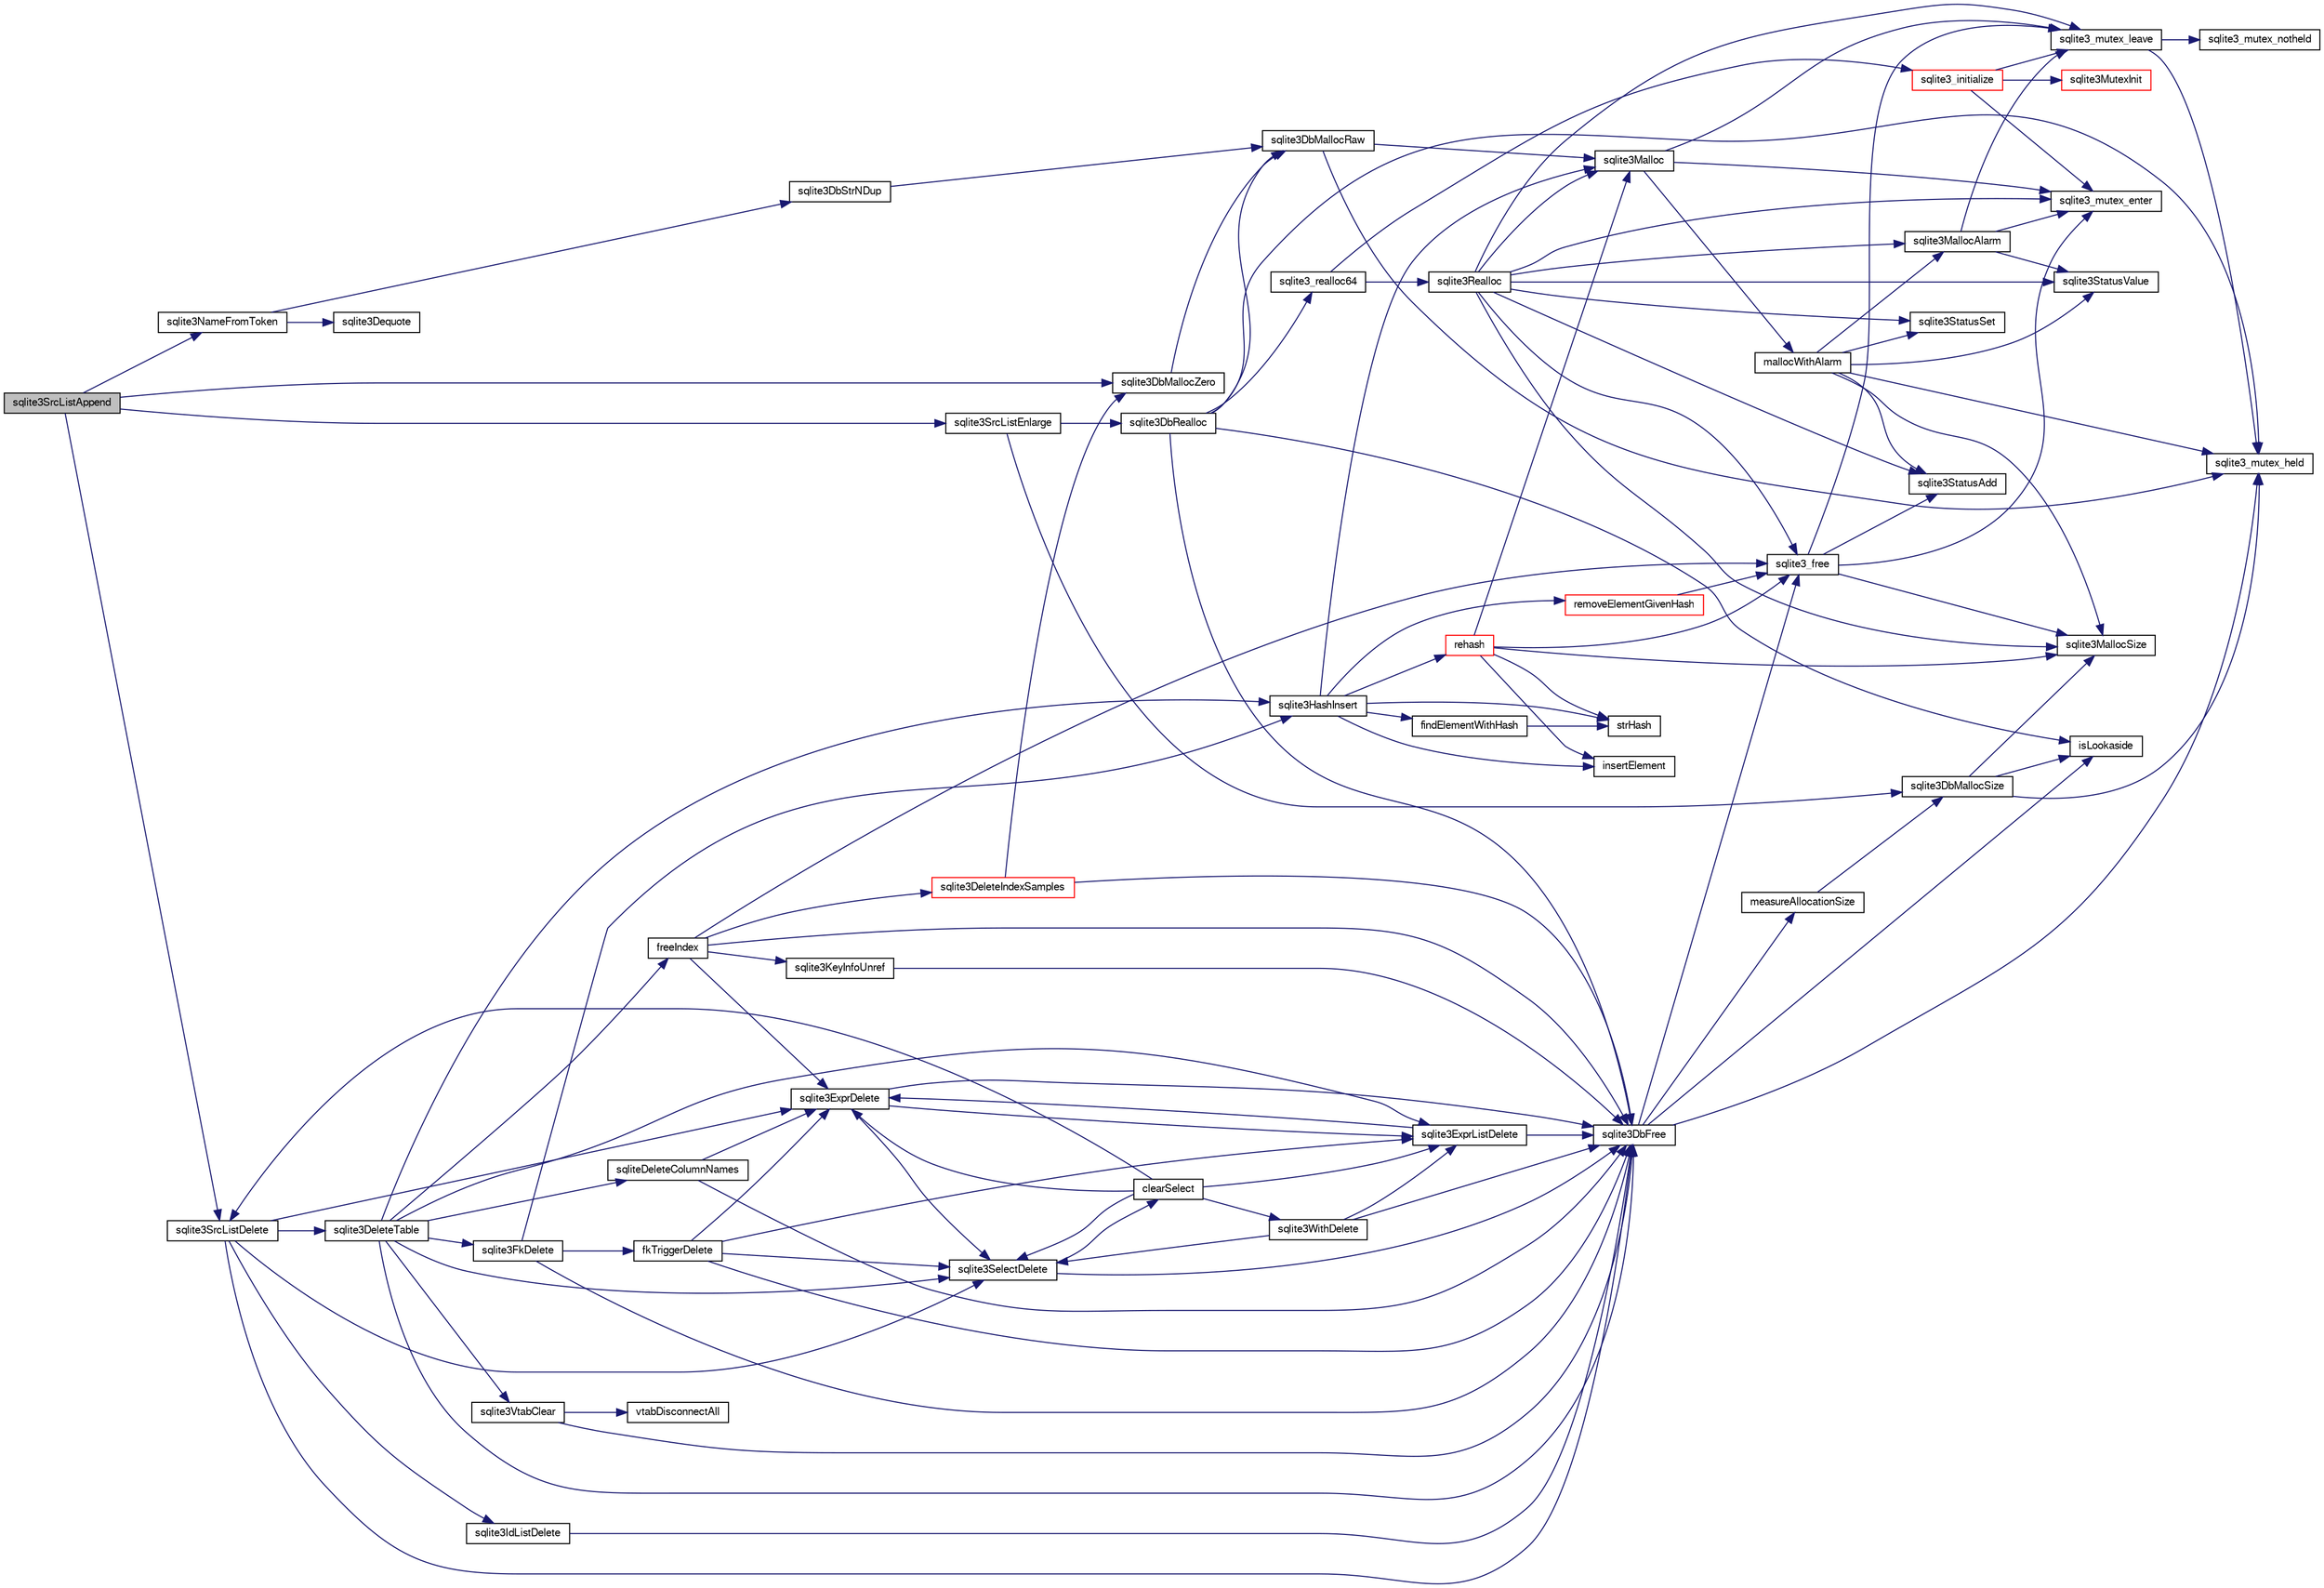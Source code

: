 digraph "sqlite3SrcListAppend"
{
  edge [fontname="FreeSans",fontsize="10",labelfontname="FreeSans",labelfontsize="10"];
  node [fontname="FreeSans",fontsize="10",shape=record];
  rankdir="LR";
  Node702630 [label="sqlite3SrcListAppend",height=0.2,width=0.4,color="black", fillcolor="grey75", style="filled", fontcolor="black"];
  Node702630 -> Node702631 [color="midnightblue",fontsize="10",style="solid",fontname="FreeSans"];
  Node702631 [label="sqlite3DbMallocZero",height=0.2,width=0.4,color="black", fillcolor="white", style="filled",URL="$sqlite3_8c.html#a49cfebac9d6067a03442c92af73f33e4"];
  Node702631 -> Node702632 [color="midnightblue",fontsize="10",style="solid",fontname="FreeSans"];
  Node702632 [label="sqlite3DbMallocRaw",height=0.2,width=0.4,color="black", fillcolor="white", style="filled",URL="$sqlite3_8c.html#abbe8be0cf7175e11ddc3e2218fad924e"];
  Node702632 -> Node702633 [color="midnightblue",fontsize="10",style="solid",fontname="FreeSans"];
  Node702633 [label="sqlite3_mutex_held",height=0.2,width=0.4,color="black", fillcolor="white", style="filled",URL="$sqlite3_8c.html#acf77da68932b6bc163c5e68547ecc3e7"];
  Node702632 -> Node702634 [color="midnightblue",fontsize="10",style="solid",fontname="FreeSans"];
  Node702634 [label="sqlite3Malloc",height=0.2,width=0.4,color="black", fillcolor="white", style="filled",URL="$sqlite3_8c.html#a361a2eaa846b1885f123abe46f5d8b2b"];
  Node702634 -> Node702635 [color="midnightblue",fontsize="10",style="solid",fontname="FreeSans"];
  Node702635 [label="sqlite3_mutex_enter",height=0.2,width=0.4,color="black", fillcolor="white", style="filled",URL="$sqlite3_8c.html#a1c12cde690bd89f104de5cbad12a6bf5"];
  Node702634 -> Node702636 [color="midnightblue",fontsize="10",style="solid",fontname="FreeSans"];
  Node702636 [label="mallocWithAlarm",height=0.2,width=0.4,color="black", fillcolor="white", style="filled",URL="$sqlite3_8c.html#ab070d5cf8e48ec8a6a43cf025d48598b"];
  Node702636 -> Node702633 [color="midnightblue",fontsize="10",style="solid",fontname="FreeSans"];
  Node702636 -> Node702637 [color="midnightblue",fontsize="10",style="solid",fontname="FreeSans"];
  Node702637 [label="sqlite3StatusSet",height=0.2,width=0.4,color="black", fillcolor="white", style="filled",URL="$sqlite3_8c.html#afec7586c01fcb5ea17dc9d7725a589d9"];
  Node702636 -> Node702638 [color="midnightblue",fontsize="10",style="solid",fontname="FreeSans"];
  Node702638 [label="sqlite3StatusValue",height=0.2,width=0.4,color="black", fillcolor="white", style="filled",URL="$sqlite3_8c.html#a30b8ac296c6e200c1fa57708d52c6ef6"];
  Node702636 -> Node702639 [color="midnightblue",fontsize="10",style="solid",fontname="FreeSans"];
  Node702639 [label="sqlite3MallocAlarm",height=0.2,width=0.4,color="black", fillcolor="white", style="filled",URL="$sqlite3_8c.html#ada66988e8471d1198f3219c062377508"];
  Node702639 -> Node702638 [color="midnightblue",fontsize="10",style="solid",fontname="FreeSans"];
  Node702639 -> Node702640 [color="midnightblue",fontsize="10",style="solid",fontname="FreeSans"];
  Node702640 [label="sqlite3_mutex_leave",height=0.2,width=0.4,color="black", fillcolor="white", style="filled",URL="$sqlite3_8c.html#a5838d235601dbd3c1fa993555c6bcc93"];
  Node702640 -> Node702633 [color="midnightblue",fontsize="10",style="solid",fontname="FreeSans"];
  Node702640 -> Node702641 [color="midnightblue",fontsize="10",style="solid",fontname="FreeSans"];
  Node702641 [label="sqlite3_mutex_notheld",height=0.2,width=0.4,color="black", fillcolor="white", style="filled",URL="$sqlite3_8c.html#a83967c837c1c000d3b5adcfaa688f5dc"];
  Node702639 -> Node702635 [color="midnightblue",fontsize="10",style="solid",fontname="FreeSans"];
  Node702636 -> Node702642 [color="midnightblue",fontsize="10",style="solid",fontname="FreeSans"];
  Node702642 [label="sqlite3MallocSize",height=0.2,width=0.4,color="black", fillcolor="white", style="filled",URL="$sqlite3_8c.html#acf5d2a5f35270bafb050bd2def576955"];
  Node702636 -> Node702643 [color="midnightblue",fontsize="10",style="solid",fontname="FreeSans"];
  Node702643 [label="sqlite3StatusAdd",height=0.2,width=0.4,color="black", fillcolor="white", style="filled",URL="$sqlite3_8c.html#afa029f93586aeab4cc85360905dae9cd"];
  Node702634 -> Node702640 [color="midnightblue",fontsize="10",style="solid",fontname="FreeSans"];
  Node702630 -> Node702644 [color="midnightblue",fontsize="10",style="solid",fontname="FreeSans"];
  Node702644 [label="sqlite3SrcListEnlarge",height=0.2,width=0.4,color="black", fillcolor="white", style="filled",URL="$sqlite3_8c.html#aac45cc6a2a4e23a49a88ff54b09b5a2b"];
  Node702644 -> Node702645 [color="midnightblue",fontsize="10",style="solid",fontname="FreeSans"];
  Node702645 [label="sqlite3DbRealloc",height=0.2,width=0.4,color="black", fillcolor="white", style="filled",URL="$sqlite3_8c.html#ae028f4902a9d29bcaf310ff289ee87dc"];
  Node702645 -> Node702633 [color="midnightblue",fontsize="10",style="solid",fontname="FreeSans"];
  Node702645 -> Node702632 [color="midnightblue",fontsize="10",style="solid",fontname="FreeSans"];
  Node702645 -> Node702646 [color="midnightblue",fontsize="10",style="solid",fontname="FreeSans"];
  Node702646 [label="isLookaside",height=0.2,width=0.4,color="black", fillcolor="white", style="filled",URL="$sqlite3_8c.html#a770fa05ff9717b75e16f4d968a77b897"];
  Node702645 -> Node702647 [color="midnightblue",fontsize="10",style="solid",fontname="FreeSans"];
  Node702647 [label="sqlite3DbFree",height=0.2,width=0.4,color="black", fillcolor="white", style="filled",URL="$sqlite3_8c.html#ac70ab821a6607b4a1b909582dc37a069"];
  Node702647 -> Node702633 [color="midnightblue",fontsize="10",style="solid",fontname="FreeSans"];
  Node702647 -> Node702648 [color="midnightblue",fontsize="10",style="solid",fontname="FreeSans"];
  Node702648 [label="measureAllocationSize",height=0.2,width=0.4,color="black", fillcolor="white", style="filled",URL="$sqlite3_8c.html#a45731e644a22fdb756e2b6337224217a"];
  Node702648 -> Node702649 [color="midnightblue",fontsize="10",style="solid",fontname="FreeSans"];
  Node702649 [label="sqlite3DbMallocSize",height=0.2,width=0.4,color="black", fillcolor="white", style="filled",URL="$sqlite3_8c.html#aa397e5a8a03495203a0767abf0a71f86"];
  Node702649 -> Node702642 [color="midnightblue",fontsize="10",style="solid",fontname="FreeSans"];
  Node702649 -> Node702633 [color="midnightblue",fontsize="10",style="solid",fontname="FreeSans"];
  Node702649 -> Node702646 [color="midnightblue",fontsize="10",style="solid",fontname="FreeSans"];
  Node702647 -> Node702646 [color="midnightblue",fontsize="10",style="solid",fontname="FreeSans"];
  Node702647 -> Node702650 [color="midnightblue",fontsize="10",style="solid",fontname="FreeSans"];
  Node702650 [label="sqlite3_free",height=0.2,width=0.4,color="black", fillcolor="white", style="filled",URL="$sqlite3_8c.html#a6552349e36a8a691af5487999ab09519"];
  Node702650 -> Node702635 [color="midnightblue",fontsize="10",style="solid",fontname="FreeSans"];
  Node702650 -> Node702643 [color="midnightblue",fontsize="10",style="solid",fontname="FreeSans"];
  Node702650 -> Node702642 [color="midnightblue",fontsize="10",style="solid",fontname="FreeSans"];
  Node702650 -> Node702640 [color="midnightblue",fontsize="10",style="solid",fontname="FreeSans"];
  Node702645 -> Node702651 [color="midnightblue",fontsize="10",style="solid",fontname="FreeSans"];
  Node702651 [label="sqlite3_realloc64",height=0.2,width=0.4,color="black", fillcolor="white", style="filled",URL="$sqlite3_8c.html#a3765a714077ee547e811034236dc9ecd"];
  Node702651 -> Node702652 [color="midnightblue",fontsize="10",style="solid",fontname="FreeSans"];
  Node702652 [label="sqlite3_initialize",height=0.2,width=0.4,color="red", fillcolor="white", style="filled",URL="$sqlite3_8c.html#ab0c0ee2d5d4cf8b28e9572296a8861df"];
  Node702652 -> Node702653 [color="midnightblue",fontsize="10",style="solid",fontname="FreeSans"];
  Node702653 [label="sqlite3MutexInit",height=0.2,width=0.4,color="red", fillcolor="white", style="filled",URL="$sqlite3_8c.html#a7906afcdd1cdb3d0007eb932398a1158"];
  Node702652 -> Node702635 [color="midnightblue",fontsize="10",style="solid",fontname="FreeSans"];
  Node702652 -> Node702640 [color="midnightblue",fontsize="10",style="solid",fontname="FreeSans"];
  Node702651 -> Node702685 [color="midnightblue",fontsize="10",style="solid",fontname="FreeSans"];
  Node702685 [label="sqlite3Realloc",height=0.2,width=0.4,color="black", fillcolor="white", style="filled",URL="$sqlite3_8c.html#ad53aefdfc088f622e23ffe838201fe22"];
  Node702685 -> Node702634 [color="midnightblue",fontsize="10",style="solid",fontname="FreeSans"];
  Node702685 -> Node702650 [color="midnightblue",fontsize="10",style="solid",fontname="FreeSans"];
  Node702685 -> Node702642 [color="midnightblue",fontsize="10",style="solid",fontname="FreeSans"];
  Node702685 -> Node702635 [color="midnightblue",fontsize="10",style="solid",fontname="FreeSans"];
  Node702685 -> Node702637 [color="midnightblue",fontsize="10",style="solid",fontname="FreeSans"];
  Node702685 -> Node702638 [color="midnightblue",fontsize="10",style="solid",fontname="FreeSans"];
  Node702685 -> Node702639 [color="midnightblue",fontsize="10",style="solid",fontname="FreeSans"];
  Node702685 -> Node702643 [color="midnightblue",fontsize="10",style="solid",fontname="FreeSans"];
  Node702685 -> Node702640 [color="midnightblue",fontsize="10",style="solid",fontname="FreeSans"];
  Node702644 -> Node702649 [color="midnightblue",fontsize="10",style="solid",fontname="FreeSans"];
  Node702630 -> Node702914 [color="midnightblue",fontsize="10",style="solid",fontname="FreeSans"];
  Node702914 [label="sqlite3SrcListDelete",height=0.2,width=0.4,color="black", fillcolor="white", style="filled",URL="$sqlite3_8c.html#acc250a3e5e7fd8889a16a9f28e3e7312"];
  Node702914 -> Node702647 [color="midnightblue",fontsize="10",style="solid",fontname="FreeSans"];
  Node702914 -> Node702915 [color="midnightblue",fontsize="10",style="solid",fontname="FreeSans"];
  Node702915 [label="sqlite3DeleteTable",height=0.2,width=0.4,color="black", fillcolor="white", style="filled",URL="$sqlite3_8c.html#a7fd3d507375a381a3807f92735318973"];
  Node702915 -> Node702916 [color="midnightblue",fontsize="10",style="solid",fontname="FreeSans"];
  Node702916 [label="sqlite3HashInsert",height=0.2,width=0.4,color="black", fillcolor="white", style="filled",URL="$sqlite3_8c.html#aebbc6c13b3c139d5f3463938f441da3d"];
  Node702916 -> Node702917 [color="midnightblue",fontsize="10",style="solid",fontname="FreeSans"];
  Node702917 [label="findElementWithHash",height=0.2,width=0.4,color="black", fillcolor="white", style="filled",URL="$sqlite3_8c.html#a75c0f574fa5d51702434c6e980d57d7f"];
  Node702917 -> Node702918 [color="midnightblue",fontsize="10",style="solid",fontname="FreeSans"];
  Node702918 [label="strHash",height=0.2,width=0.4,color="black", fillcolor="white", style="filled",URL="$sqlite3_8c.html#ad7193605dadc27cf291d54e15bdd011d"];
  Node702916 -> Node702919 [color="midnightblue",fontsize="10",style="solid",fontname="FreeSans"];
  Node702919 [label="removeElementGivenHash",height=0.2,width=0.4,color="red", fillcolor="white", style="filled",URL="$sqlite3_8c.html#a97ff4ac3846af0f8caf5426adfa2808a"];
  Node702919 -> Node702650 [color="midnightblue",fontsize="10",style="solid",fontname="FreeSans"];
  Node702916 -> Node702634 [color="midnightblue",fontsize="10",style="solid",fontname="FreeSans"];
  Node702916 -> Node702921 [color="midnightblue",fontsize="10",style="solid",fontname="FreeSans"];
  Node702921 [label="rehash",height=0.2,width=0.4,color="red", fillcolor="white", style="filled",URL="$sqlite3_8c.html#a4851529638f6c7af16239ee6e2dcc628"];
  Node702921 -> Node702634 [color="midnightblue",fontsize="10",style="solid",fontname="FreeSans"];
  Node702921 -> Node702650 [color="midnightblue",fontsize="10",style="solid",fontname="FreeSans"];
  Node702921 -> Node702642 [color="midnightblue",fontsize="10",style="solid",fontname="FreeSans"];
  Node702921 -> Node702918 [color="midnightblue",fontsize="10",style="solid",fontname="FreeSans"];
  Node702921 -> Node702922 [color="midnightblue",fontsize="10",style="solid",fontname="FreeSans"];
  Node702922 [label="insertElement",height=0.2,width=0.4,color="black", fillcolor="white", style="filled",URL="$sqlite3_8c.html#a011f717fc5c46f03d78bf81b6714e0ee"];
  Node702916 -> Node702918 [color="midnightblue",fontsize="10",style="solid",fontname="FreeSans"];
  Node702916 -> Node702922 [color="midnightblue",fontsize="10",style="solid",fontname="FreeSans"];
  Node702915 -> Node702923 [color="midnightblue",fontsize="10",style="solid",fontname="FreeSans"];
  Node702923 [label="freeIndex",height=0.2,width=0.4,color="black", fillcolor="white", style="filled",URL="$sqlite3_8c.html#a00907c99c18d5bcb9d0b38c077146c31"];
  Node702923 -> Node702924 [color="midnightblue",fontsize="10",style="solid",fontname="FreeSans"];
  Node702924 [label="sqlite3DeleteIndexSamples",height=0.2,width=0.4,color="red", fillcolor="white", style="filled",URL="$sqlite3_8c.html#aaeda0302fbf61397ec009f65bed047ef"];
  Node702924 -> Node702647 [color="midnightblue",fontsize="10",style="solid",fontname="FreeSans"];
  Node702924 -> Node702631 [color="midnightblue",fontsize="10",style="solid",fontname="FreeSans"];
  Node702923 -> Node702971 [color="midnightblue",fontsize="10",style="solid",fontname="FreeSans"];
  Node702971 [label="sqlite3KeyInfoUnref",height=0.2,width=0.4,color="black", fillcolor="white", style="filled",URL="$sqlite3_8c.html#ac94cc1874ab0865db1dbbefd3886ba4a"];
  Node702971 -> Node702647 [color="midnightblue",fontsize="10",style="solid",fontname="FreeSans"];
  Node702923 -> Node702960 [color="midnightblue",fontsize="10",style="solid",fontname="FreeSans"];
  Node702960 [label="sqlite3ExprDelete",height=0.2,width=0.4,color="black", fillcolor="white", style="filled",URL="$sqlite3_8c.html#ae4e21ab5918e0428fbaa9e615dceb309"];
  Node702960 -> Node702647 [color="midnightblue",fontsize="10",style="solid",fontname="FreeSans"];
  Node702960 -> Node702957 [color="midnightblue",fontsize="10",style="solid",fontname="FreeSans"];
  Node702957 [label="sqlite3SelectDelete",height=0.2,width=0.4,color="black", fillcolor="white", style="filled",URL="$sqlite3_8c.html#a0f56959f0acac85496744f0d068854a0"];
  Node702957 -> Node702958 [color="midnightblue",fontsize="10",style="solid",fontname="FreeSans"];
  Node702958 [label="clearSelect",height=0.2,width=0.4,color="black", fillcolor="white", style="filled",URL="$sqlite3_8c.html#ac083bac4f2f02c26aa02fc24ca8c2dd9"];
  Node702958 -> Node702959 [color="midnightblue",fontsize="10",style="solid",fontname="FreeSans"];
  Node702959 [label="sqlite3ExprListDelete",height=0.2,width=0.4,color="black", fillcolor="white", style="filled",URL="$sqlite3_8c.html#ae9cd46eac81e86a04ed8c09b99fc3c10"];
  Node702959 -> Node702960 [color="midnightblue",fontsize="10",style="solid",fontname="FreeSans"];
  Node702959 -> Node702647 [color="midnightblue",fontsize="10",style="solid",fontname="FreeSans"];
  Node702958 -> Node702914 [color="midnightblue",fontsize="10",style="solid",fontname="FreeSans"];
  Node702958 -> Node702960 [color="midnightblue",fontsize="10",style="solid",fontname="FreeSans"];
  Node702958 -> Node702957 [color="midnightblue",fontsize="10",style="solid",fontname="FreeSans"];
  Node702958 -> Node702961 [color="midnightblue",fontsize="10",style="solid",fontname="FreeSans"];
  Node702961 [label="sqlite3WithDelete",height=0.2,width=0.4,color="black", fillcolor="white", style="filled",URL="$sqlite3_8c.html#a17d9ea3de76b5d740b422ea9b4fe3abb"];
  Node702961 -> Node702959 [color="midnightblue",fontsize="10",style="solid",fontname="FreeSans"];
  Node702961 -> Node702957 [color="midnightblue",fontsize="10",style="solid",fontname="FreeSans"];
  Node702961 -> Node702647 [color="midnightblue",fontsize="10",style="solid",fontname="FreeSans"];
  Node702957 -> Node702647 [color="midnightblue",fontsize="10",style="solid",fontname="FreeSans"];
  Node702960 -> Node702959 [color="midnightblue",fontsize="10",style="solid",fontname="FreeSans"];
  Node702923 -> Node702647 [color="midnightblue",fontsize="10",style="solid",fontname="FreeSans"];
  Node702923 -> Node702650 [color="midnightblue",fontsize="10",style="solid",fontname="FreeSans"];
  Node702915 -> Node703582 [color="midnightblue",fontsize="10",style="solid",fontname="FreeSans"];
  Node703582 [label="sqlite3FkDelete",height=0.2,width=0.4,color="black", fillcolor="white", style="filled",URL="$sqlite3_8c.html#a59a33da6c4e11d3f99b15eafdc01f013"];
  Node703582 -> Node702916 [color="midnightblue",fontsize="10",style="solid",fontname="FreeSans"];
  Node703582 -> Node703583 [color="midnightblue",fontsize="10",style="solid",fontname="FreeSans"];
  Node703583 [label="fkTriggerDelete",height=0.2,width=0.4,color="black", fillcolor="white", style="filled",URL="$sqlite3_8c.html#a45e39c07b1ac453fc3ee0d8779da2cc1"];
  Node703583 -> Node702960 [color="midnightblue",fontsize="10",style="solid",fontname="FreeSans"];
  Node703583 -> Node702959 [color="midnightblue",fontsize="10",style="solid",fontname="FreeSans"];
  Node703583 -> Node702957 [color="midnightblue",fontsize="10",style="solid",fontname="FreeSans"];
  Node703583 -> Node702647 [color="midnightblue",fontsize="10",style="solid",fontname="FreeSans"];
  Node703582 -> Node702647 [color="midnightblue",fontsize="10",style="solid",fontname="FreeSans"];
  Node702915 -> Node703584 [color="midnightblue",fontsize="10",style="solid",fontname="FreeSans"];
  Node703584 [label="sqliteDeleteColumnNames",height=0.2,width=0.4,color="black", fillcolor="white", style="filled",URL="$sqlite3_8c.html#a30fd46bd85a745b908f382e5dd74c38a"];
  Node703584 -> Node702647 [color="midnightblue",fontsize="10",style="solid",fontname="FreeSans"];
  Node703584 -> Node702960 [color="midnightblue",fontsize="10",style="solid",fontname="FreeSans"];
  Node702915 -> Node702647 [color="midnightblue",fontsize="10",style="solid",fontname="FreeSans"];
  Node702915 -> Node702957 [color="midnightblue",fontsize="10",style="solid",fontname="FreeSans"];
  Node702915 -> Node702959 [color="midnightblue",fontsize="10",style="solid",fontname="FreeSans"];
  Node702915 -> Node703585 [color="midnightblue",fontsize="10",style="solid",fontname="FreeSans"];
  Node703585 [label="sqlite3VtabClear",height=0.2,width=0.4,color="black", fillcolor="white", style="filled",URL="$sqlite3_8c.html#a0690ffd2d2e58bd4ed1ce4f1e35c1ef1"];
  Node703585 -> Node703565 [color="midnightblue",fontsize="10",style="solid",fontname="FreeSans"];
  Node703565 [label="vtabDisconnectAll",height=0.2,width=0.4,color="black", fillcolor="white", style="filled",URL="$sqlite3_8c.html#aa3d5506c2557b3e090d8409b5ee27d29"];
  Node703585 -> Node702647 [color="midnightblue",fontsize="10",style="solid",fontname="FreeSans"];
  Node702914 -> Node702957 [color="midnightblue",fontsize="10",style="solid",fontname="FreeSans"];
  Node702914 -> Node702960 [color="midnightblue",fontsize="10",style="solid",fontname="FreeSans"];
  Node702914 -> Node702962 [color="midnightblue",fontsize="10",style="solid",fontname="FreeSans"];
  Node702962 [label="sqlite3IdListDelete",height=0.2,width=0.4,color="black", fillcolor="white", style="filled",URL="$sqlite3_8c.html#a38bea53ea789e86289ca600ff6010f73"];
  Node702962 -> Node702647 [color="midnightblue",fontsize="10",style="solid",fontname="FreeSans"];
  Node702630 -> Node703586 [color="midnightblue",fontsize="10",style="solid",fontname="FreeSans"];
  Node703586 [label="sqlite3NameFromToken",height=0.2,width=0.4,color="black", fillcolor="white", style="filled",URL="$sqlite3_8c.html#a6ba4248ee912d7f5a7a898c5ae46e808"];
  Node703586 -> Node702905 [color="midnightblue",fontsize="10",style="solid",fontname="FreeSans"];
  Node702905 [label="sqlite3DbStrNDup",height=0.2,width=0.4,color="black", fillcolor="white", style="filled",URL="$sqlite3_8c.html#a48e8c757f70cba60fe83ce00ad8de713"];
  Node702905 -> Node702632 [color="midnightblue",fontsize="10",style="solid",fontname="FreeSans"];
  Node703586 -> Node702906 [color="midnightblue",fontsize="10",style="solid",fontname="FreeSans"];
  Node702906 [label="sqlite3Dequote",height=0.2,width=0.4,color="black", fillcolor="white", style="filled",URL="$sqlite3_8c.html#a7b0ccb71d60de662cbb09755454dee5d"];
}
